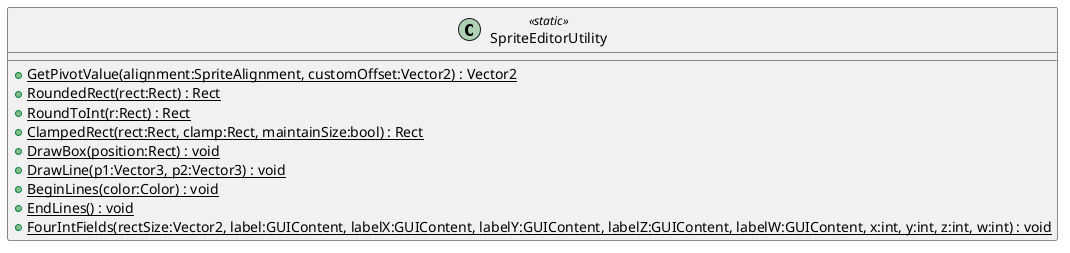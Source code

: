 @startuml
class SpriteEditorUtility <<static>> {
    + {static} GetPivotValue(alignment:SpriteAlignment, customOffset:Vector2) : Vector2
    + {static} RoundedRect(rect:Rect) : Rect
    + {static} RoundToInt(r:Rect) : Rect
    + {static} ClampedRect(rect:Rect, clamp:Rect, maintainSize:bool) : Rect
    + {static} DrawBox(position:Rect) : void
    + {static} DrawLine(p1:Vector3, p2:Vector3) : void
    + {static} BeginLines(color:Color) : void
    + {static} EndLines() : void
    + {static} FourIntFields(rectSize:Vector2, label:GUIContent, labelX:GUIContent, labelY:GUIContent, labelZ:GUIContent, labelW:GUIContent, x:int, y:int, z:int, w:int) : void
}
@enduml
